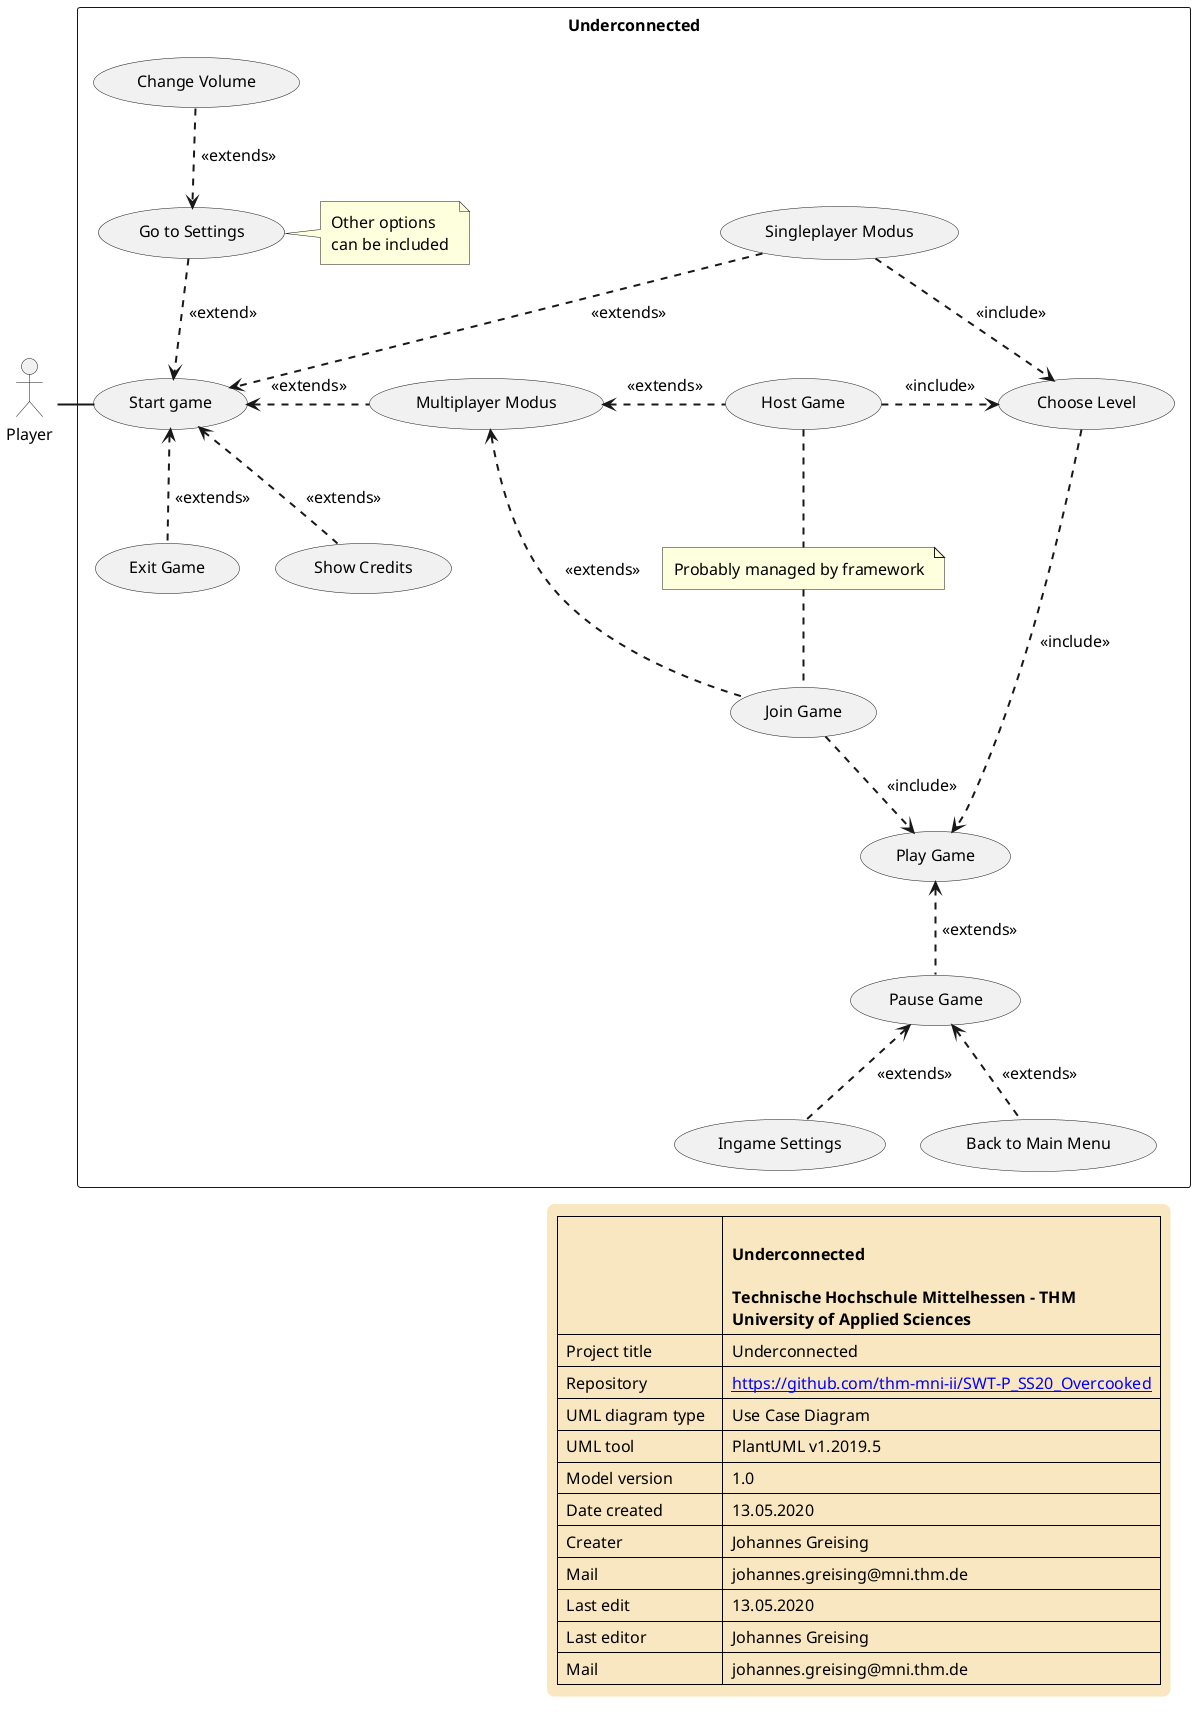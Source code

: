 @startuml
skinparam LegendBackgroundColor Strategy
skinparam LegendBorderThickness 0
skinparam LegendFontSize 16
skinparam Padding 5
skinparam defaultFontSize 16
skinparam ArrowThickness 2
skinparam shadowing false

actor Player

rectangle Underconnected {
    (Start game) as (Start)
    (Go to Settings) as (Settings)
    (Show Credits) as (Credits)
    (Exit Game) as (Exit)
    (Change Volume) as (Vol)
    (Singleplayer Modus) as (SP)
    (Multiplayer Modus) as (MP)
    (Choose Level) as (Level)
    (Host Game) as (Host)
    (Join Game) as (Join)
    (Play Game) as (Play)
    (Pause Game) as (Pause)
    (Ingame Settings) as (ISettings)
    (Back to Main Menu) as (Menu)

    Player -right- (Start)

    (Start) <.up. (Settings) : <<extend>>
    (Settings) <.up. (Vol) : <<extends>>
    note right of Settings
    Other options
    can be included
    end note

    (Start) <.down. (Credits) : <<extends>>
    (Start) <.down. (Exit) : <<extends>>
    (Start) <.up. (SP) : <<extends>>
    (Start) <.right. (MP) : <<extends>>
    (MP) <.right. (Host) : <<extends>>
    note "Probably managed by framework" as N2
    (MP) <.. (Join) : <<extends>>

    (Host) .. N2
    N2 .. (Join)

    (SP) .right.> (Level) : <<include>>
    (Host) .right.> (Level) : <<include>>

    (Level) ..> (Play) : <<include>>
    (Join) ..> (Play) : <<include>>

    (Play) <.. (Pause) : <<extends>>
    (Pause) <.. (ISettings) : <<extends>>
    (Pause) <.. (Menu) : <<extends>>

}


legend right
  |= \n           |= \n Underconnected \n\n Technische Hochschule Mittelhessen – THM \n University of Applied Sciences |
  | Project title | Underconnected |
  | Repository | [[https://github.com/thm-mni-ii/SWT-P_SS20_Overcooked]] |
  | UML diagram type   | Use Case Diagram |
  | UML tool | PlantUML v1.2019.5|
  | Model version | 1.0 |
  | Date created | 13.05.2020 |
  | Creater | Johannes Greising |
  | Mail| johannes.greising@mni.thm.de |
  | Last edit | 13.05.2020 |
  | Last editor | Johannes Greising |
  | Mail| johannes.greising@mni.thm.de |
end legend


@enduml